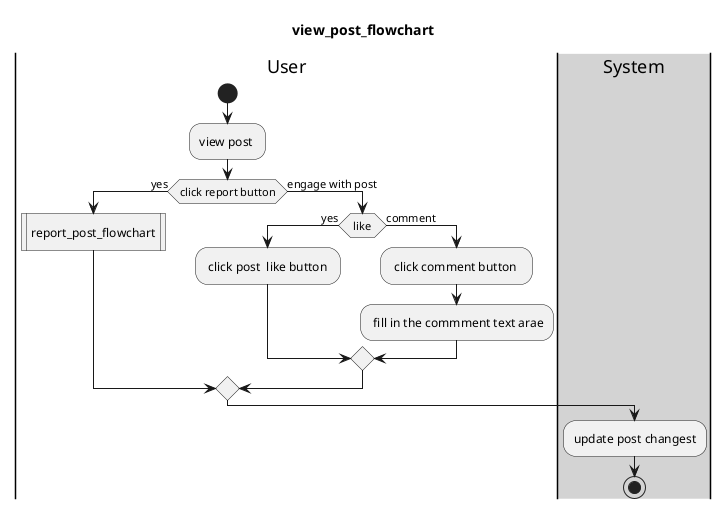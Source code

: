 @startuml 
title view_post_flowchart
|User|
start
:view post ;
if (click report button)  then  (yes) 
:report_post_flowchart|
else(engage with post)
if(like) then (yes)
: click post  like button ; 
else(comment) 
: click comment button  ; 
: fill in the commment text arae; 
endif 
endif 
|#lightgray|System|
:update post changest;
stop
@enduml
